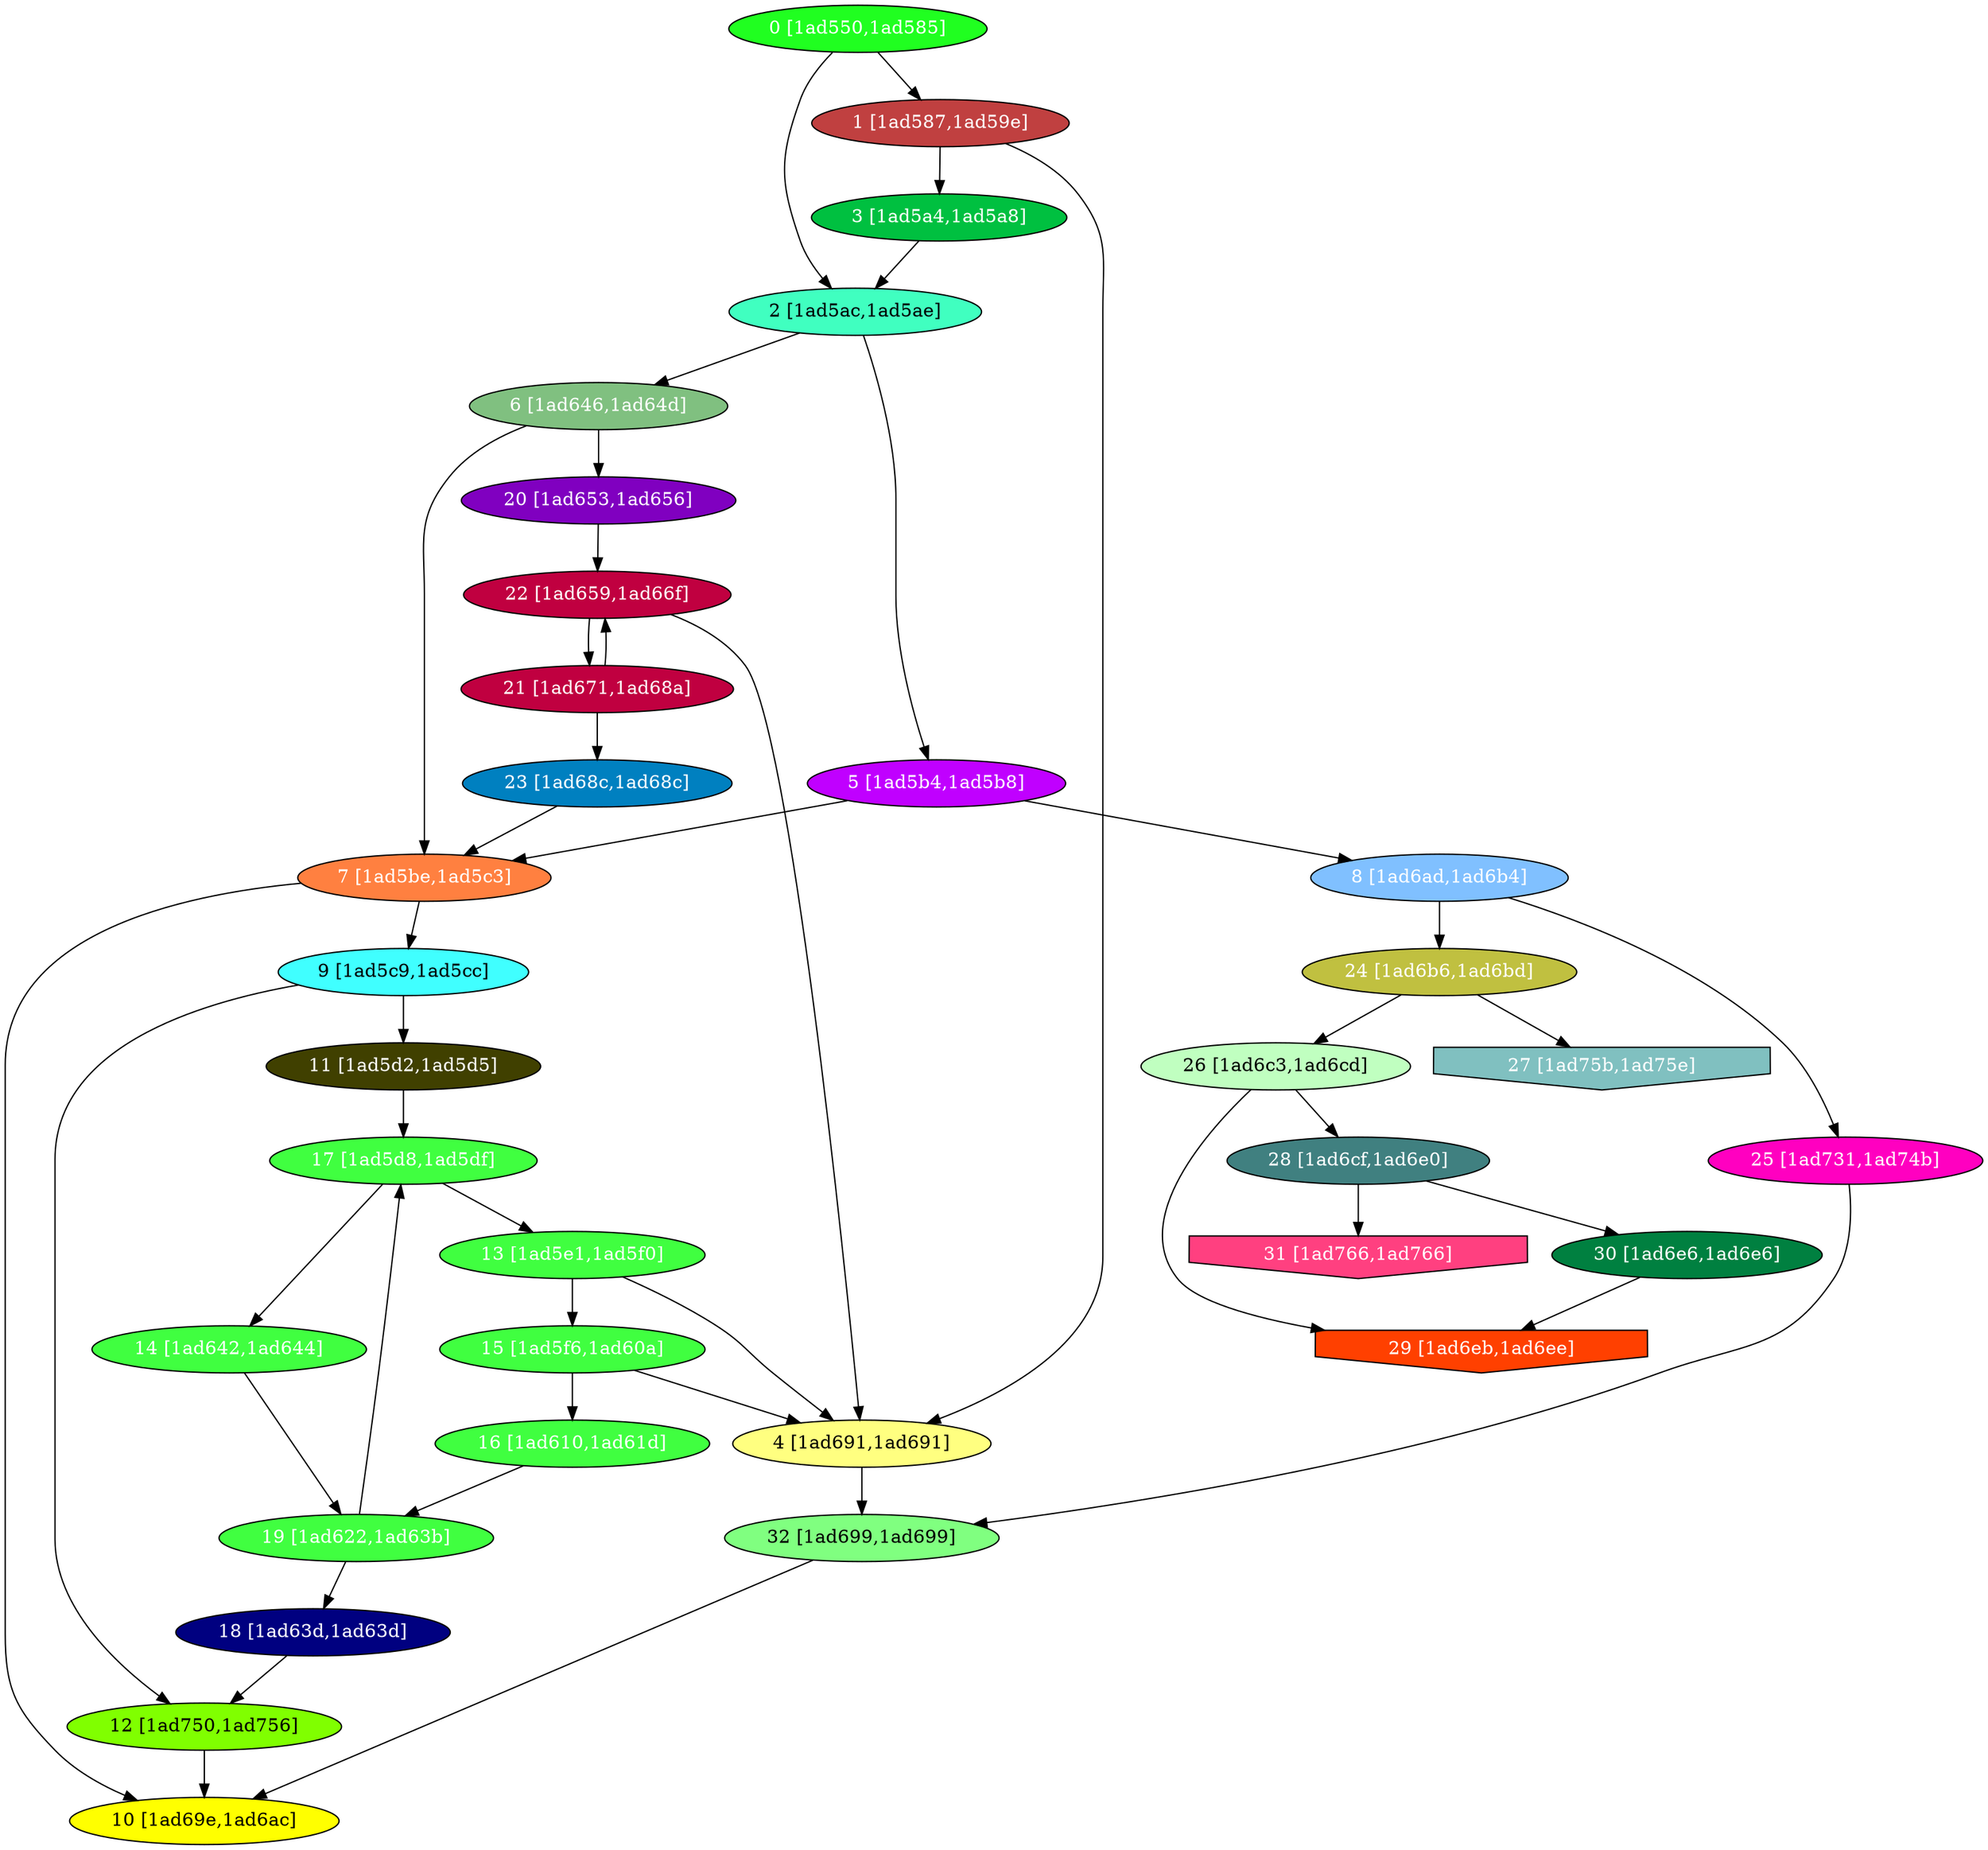 diGraph libnss3{
	libnss3_0  [style=filled fillcolor="#20FF20" fontcolor="#ffffff" shape=oval label="0 [1ad550,1ad585]"]
	libnss3_1  [style=filled fillcolor="#C04040" fontcolor="#ffffff" shape=oval label="1 [1ad587,1ad59e]"]
	libnss3_2  [style=filled fillcolor="#40FFC0" fontcolor="#000000" shape=oval label="2 [1ad5ac,1ad5ae]"]
	libnss3_3  [style=filled fillcolor="#00C040" fontcolor="#ffffff" shape=oval label="3 [1ad5a4,1ad5a8]"]
	libnss3_4  [style=filled fillcolor="#FFFF80" fontcolor="#000000" shape=oval label="4 [1ad691,1ad691]"]
	libnss3_5  [style=filled fillcolor="#C000FF" fontcolor="#ffffff" shape=oval label="5 [1ad5b4,1ad5b8]"]
	libnss3_6  [style=filled fillcolor="#80C080" fontcolor="#ffffff" shape=oval label="6 [1ad646,1ad64d]"]
	libnss3_7  [style=filled fillcolor="#FF8040" fontcolor="#ffffff" shape=oval label="7 [1ad5be,1ad5c3]"]
	libnss3_8  [style=filled fillcolor="#80C0FF" fontcolor="#ffffff" shape=oval label="8 [1ad6ad,1ad6b4]"]
	libnss3_9  [style=filled fillcolor="#40FFFF" fontcolor="#000000" shape=oval label="9 [1ad5c9,1ad5cc]"]
	libnss3_a  [style=filled fillcolor="#FFFF00" fontcolor="#000000" shape=oval label="10 [1ad69e,1ad6ac]"]
	libnss3_b  [style=filled fillcolor="#404000" fontcolor="#ffffff" shape=oval label="11 [1ad5d2,1ad5d5]"]
	libnss3_c  [style=filled fillcolor="#80FF00" fontcolor="#000000" shape=oval label="12 [1ad750,1ad756]"]
	libnss3_d  [style=filled fillcolor="#40FF40" fontcolor="#ffffff" shape=oval label="13 [1ad5e1,1ad5f0]"]
	libnss3_e  [style=filled fillcolor="#40FF40" fontcolor="#ffffff" shape=oval label="14 [1ad642,1ad644]"]
	libnss3_f  [style=filled fillcolor="#40FF40" fontcolor="#ffffff" shape=oval label="15 [1ad5f6,1ad60a]"]
	libnss3_10  [style=filled fillcolor="#40FF40" fontcolor="#ffffff" shape=oval label="16 [1ad610,1ad61d]"]
	libnss3_11  [style=filled fillcolor="#40FF40" fontcolor="#ffffff" shape=oval label="17 [1ad5d8,1ad5df]"]
	libnss3_12  [style=filled fillcolor="#000080" fontcolor="#ffffff" shape=oval label="18 [1ad63d,1ad63d]"]
	libnss3_13  [style=filled fillcolor="#40FF40" fontcolor="#ffffff" shape=oval label="19 [1ad622,1ad63b]"]
	libnss3_14  [style=filled fillcolor="#8000C0" fontcolor="#ffffff" shape=oval label="20 [1ad653,1ad656]"]
	libnss3_15  [style=filled fillcolor="#C00040" fontcolor="#ffffff" shape=oval label="21 [1ad671,1ad68a]"]
	libnss3_16  [style=filled fillcolor="#C00040" fontcolor="#ffffff" shape=oval label="22 [1ad659,1ad66f]"]
	libnss3_17  [style=filled fillcolor="#0080C0" fontcolor="#ffffff" shape=oval label="23 [1ad68c,1ad68c]"]
	libnss3_18  [style=filled fillcolor="#C0C040" fontcolor="#ffffff" shape=oval label="24 [1ad6b6,1ad6bd]"]
	libnss3_19  [style=filled fillcolor="#FF00C0" fontcolor="#ffffff" shape=oval label="25 [1ad731,1ad74b]"]
	libnss3_1a  [style=filled fillcolor="#C0FFC0" fontcolor="#000000" shape=oval label="26 [1ad6c3,1ad6cd]"]
	libnss3_1b  [style=filled fillcolor="#80C0C0" fontcolor="#ffffff" shape=invhouse label="27 [1ad75b,1ad75e]"]
	libnss3_1c  [style=filled fillcolor="#408080" fontcolor="#ffffff" shape=oval label="28 [1ad6cf,1ad6e0]"]
	libnss3_1d  [style=filled fillcolor="#FF4000" fontcolor="#ffffff" shape=invhouse label="29 [1ad6eb,1ad6ee]"]
	libnss3_1e  [style=filled fillcolor="#008040" fontcolor="#ffffff" shape=oval label="30 [1ad6e6,1ad6e6]"]
	libnss3_1f  [style=filled fillcolor="#FF4080" fontcolor="#ffffff" shape=invhouse label="31 [1ad766,1ad766]"]
	libnss3_20  [style=filled fillcolor="#80FF80" fontcolor="#000000" shape=oval label="32 [1ad699,1ad699]"]

	libnss3_0 -> libnss3_1
	libnss3_0 -> libnss3_2
	libnss3_1 -> libnss3_3
	libnss3_1 -> libnss3_4
	libnss3_2 -> libnss3_5
	libnss3_2 -> libnss3_6
	libnss3_3 -> libnss3_2
	libnss3_4 -> libnss3_20
	libnss3_5 -> libnss3_7
	libnss3_5 -> libnss3_8
	libnss3_6 -> libnss3_7
	libnss3_6 -> libnss3_14
	libnss3_7 -> libnss3_9
	libnss3_7 -> libnss3_a
	libnss3_8 -> libnss3_18
	libnss3_8 -> libnss3_19
	libnss3_9 -> libnss3_b
	libnss3_9 -> libnss3_c
	libnss3_b -> libnss3_11
	libnss3_c -> libnss3_a
	libnss3_d -> libnss3_4
	libnss3_d -> libnss3_f
	libnss3_e -> libnss3_13
	libnss3_f -> libnss3_4
	libnss3_f -> libnss3_10
	libnss3_10 -> libnss3_13
	libnss3_11 -> libnss3_d
	libnss3_11 -> libnss3_e
	libnss3_12 -> libnss3_c
	libnss3_13 -> libnss3_11
	libnss3_13 -> libnss3_12
	libnss3_14 -> libnss3_16
	libnss3_15 -> libnss3_16
	libnss3_15 -> libnss3_17
	libnss3_16 -> libnss3_4
	libnss3_16 -> libnss3_15
	libnss3_17 -> libnss3_7
	libnss3_18 -> libnss3_1a
	libnss3_18 -> libnss3_1b
	libnss3_19 -> libnss3_20
	libnss3_1a -> libnss3_1c
	libnss3_1a -> libnss3_1d
	libnss3_1c -> libnss3_1e
	libnss3_1c -> libnss3_1f
	libnss3_1e -> libnss3_1d
	libnss3_20 -> libnss3_a
}